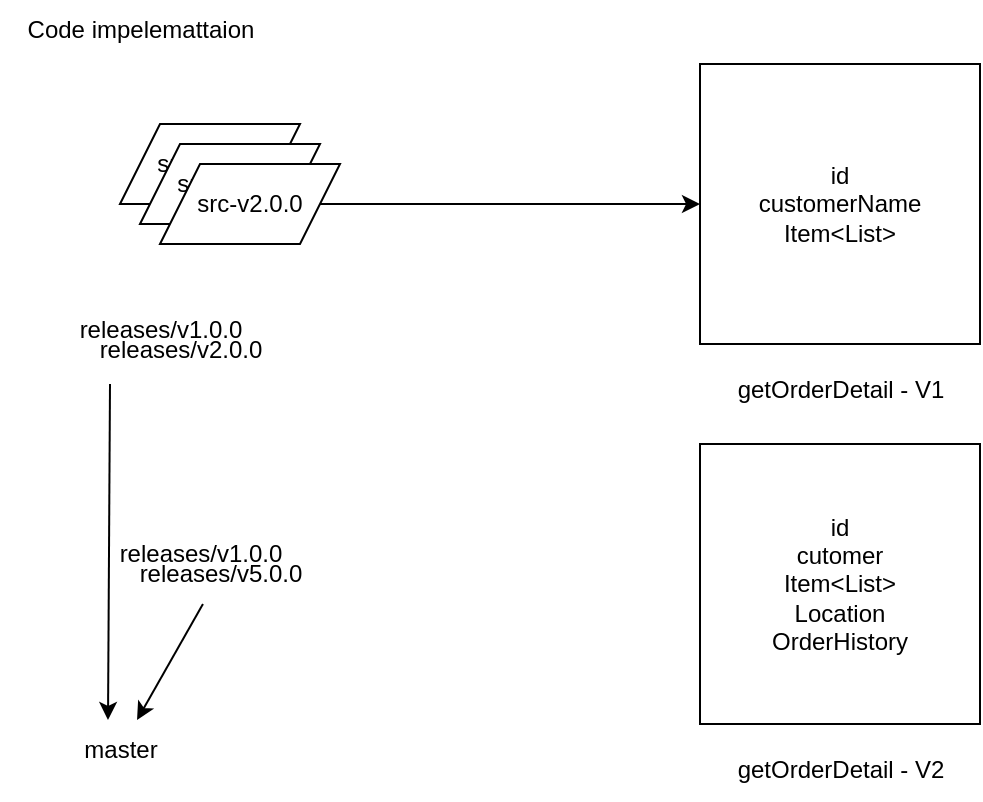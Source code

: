 <mxfile>
    <diagram id="gS444rzLVQOY2QVuWQXm" name="Page-1">
        <mxGraphModel dx="788" dy="617" grid="1" gridSize="10" guides="1" tooltips="1" connect="1" arrows="1" fold="1" page="1" pageScale="1" pageWidth="850" pageHeight="1100" math="0" shadow="0">
            <root>
                <mxCell id="0"/>
                <mxCell id="1" parent="0"/>
                <mxCell id="4" value="id&lt;div&gt;customerName&lt;/div&gt;&lt;div&gt;Item&amp;lt;List&amp;gt;&lt;/div&gt;" style="whiteSpace=wrap;html=1;aspect=fixed;" vertex="1" parent="1">
                    <mxGeometry x="360" y="50" width="140" height="140" as="geometry"/>
                </mxCell>
                <mxCell id="5" value="getOrderDetail - V1" style="text;html=1;align=center;verticalAlign=middle;resizable=0;points=[];autosize=1;strokeColor=none;fillColor=none;" vertex="1" parent="1">
                    <mxGeometry x="365" y="198" width="130" height="30" as="geometry"/>
                </mxCell>
                <mxCell id="6" value="id&lt;div&gt;cutomer&lt;/div&gt;&lt;div&gt;Item&amp;lt;List&amp;gt;&lt;/div&gt;&lt;div&gt;Location&lt;/div&gt;&lt;div&gt;OrderHistory&lt;/div&gt;" style="whiteSpace=wrap;html=1;aspect=fixed;" vertex="1" parent="1">
                    <mxGeometry x="360" y="240" width="140" height="140" as="geometry"/>
                </mxCell>
                <mxCell id="7" value="getOrderDetail - V2" style="text;html=1;align=center;verticalAlign=middle;resizable=0;points=[];autosize=1;strokeColor=none;fillColor=none;" vertex="1" parent="1">
                    <mxGeometry x="365" y="388" width="130" height="30" as="geometry"/>
                </mxCell>
                <mxCell id="8" value="src-v1.0.0" style="shape=parallelogram;perimeter=parallelogramPerimeter;whiteSpace=wrap;html=1;fixedSize=1;" vertex="1" parent="1">
                    <mxGeometry x="70" y="80" width="90" height="40" as="geometry"/>
                </mxCell>
                <mxCell id="9" value="src-v1.1.0" style="shape=parallelogram;perimeter=parallelogramPerimeter;whiteSpace=wrap;html=1;fixedSize=1;" vertex="1" parent="1">
                    <mxGeometry x="80" y="90" width="90" height="40" as="geometry"/>
                </mxCell>
                <mxCell id="10" value="src-v2.0.0" style="shape=parallelogram;perimeter=parallelogramPerimeter;whiteSpace=wrap;html=1;fixedSize=1;" vertex="1" parent="1">
                    <mxGeometry x="90" y="100" width="90" height="40" as="geometry"/>
                </mxCell>
                <mxCell id="11" value="" style="endArrow=classic;html=1;entryX=0;entryY=0.5;entryDx=0;entryDy=0;" edge="1" parent="1" target="4">
                    <mxGeometry width="50" height="50" relative="1" as="geometry">
                        <mxPoint x="170" y="120" as="sourcePoint"/>
                        <mxPoint x="220" y="70" as="targetPoint"/>
                    </mxGeometry>
                </mxCell>
                <mxCell id="12" value="Code impelemattaion" style="text;html=1;align=center;verticalAlign=middle;resizable=0;points=[];autosize=1;strokeColor=none;fillColor=none;" vertex="1" parent="1">
                    <mxGeometry x="10" y="18" width="140" height="30" as="geometry"/>
                </mxCell>
                <mxCell id="13" value="releases/v1.0.0" style="text;html=1;align=center;verticalAlign=middle;resizable=0;points=[];autosize=1;strokeColor=none;fillColor=none;" vertex="1" parent="1">
                    <mxGeometry x="40" y="168" width="100" height="30" as="geometry"/>
                </mxCell>
                <mxCell id="14" value="releases/v2.0.0" style="text;html=1;align=center;verticalAlign=middle;resizable=0;points=[];autosize=1;strokeColor=none;fillColor=none;" vertex="1" parent="1">
                    <mxGeometry x="50" y="178" width="100" height="30" as="geometry"/>
                </mxCell>
                <mxCell id="15" value="releases/v1.0.0" style="text;html=1;align=center;verticalAlign=middle;resizable=0;points=[];autosize=1;strokeColor=none;fillColor=none;" vertex="1" parent="1">
                    <mxGeometry x="60" y="280" width="100" height="30" as="geometry"/>
                </mxCell>
                <mxCell id="16" value="releases/v5.0.0" style="text;html=1;align=center;verticalAlign=middle;resizable=0;points=[];autosize=1;strokeColor=none;fillColor=none;" vertex="1" parent="1">
                    <mxGeometry x="70" y="290" width="100" height="30" as="geometry"/>
                </mxCell>
                <mxCell id="17" value="master" style="text;html=1;align=center;verticalAlign=middle;resizable=0;points=[];autosize=1;strokeColor=none;fillColor=none;" vertex="1" parent="1">
                    <mxGeometry x="40" y="378" width="60" height="30" as="geometry"/>
                </mxCell>
                <mxCell id="19" value="" style="endArrow=classic;html=1;exitX=0.15;exitY=1.067;exitDx=0;exitDy=0;exitPerimeter=0;entryX=0.4;entryY=0;entryDx=0;entryDy=0;entryPerimeter=0;" edge="1" parent="1" source="14" target="17">
                    <mxGeometry width="50" height="50" relative="1" as="geometry">
                        <mxPoint x="80" y="200" as="sourcePoint"/>
                        <mxPoint x="130" y="150" as="targetPoint"/>
                    </mxGeometry>
                </mxCell>
                <mxCell id="21" value="" style="endArrow=classic;html=1;" edge="1" parent="1" source="16" target="17">
                    <mxGeometry width="50" height="50" relative="1" as="geometry">
                        <mxPoint x="130" y="380" as="sourcePoint"/>
                        <mxPoint x="170" y="450" as="targetPoint"/>
                    </mxGeometry>
                </mxCell>
            </root>
        </mxGraphModel>
    </diagram>
</mxfile>